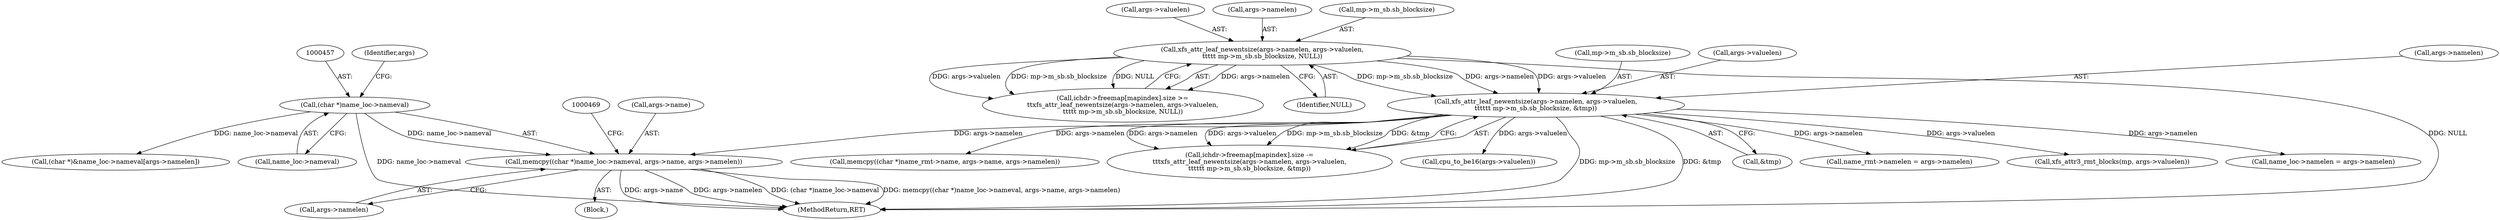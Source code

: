 digraph "0_linux_8275cdd0e7ac550dcce2b3ef6d2fb3b808c1ae59_2@API" {
"1000455" [label="(Call,memcpy((char *)name_loc->nameval, args->name, args->namelen))"];
"1000456" [label="(Call,(char *)name_loc->nameval)"];
"1000284" [label="(Call,xfs_attr_leaf_newentsize(args->namelen, args->valuelen,\n\t\t\t\t\t\t mp->m_sb.sb_blocksize, &tmp))"];
"1000240" [label="(Call,xfs_attr_leaf_newentsize(args->namelen, args->valuelen,\n\t\t\t\t\t mp->m_sb.sb_blocksize, NULL))"];
"1000296" [label="(Call,&tmp)"];
"1000461" [label="(Call,args->name)"];
"1000284" [label="(Call,xfs_attr_leaf_newentsize(args->namelen, args->valuelen,\n\t\t\t\t\t\t mp->m_sb.sb_blocksize, &tmp))"];
"1000494" [label="(Call,name_rmt->namelen = args->namelen)"];
"1000244" [label="(Call,args->valuelen)"];
"1000537" [label="(Call,xfs_attr3_rmt_blocks(mp, args->valuelen))"];
"1000291" [label="(Call,mp->m_sb.sb_blocksize)"];
"1000468" [label="(Call,(char *)&name_loc->nameval[args->namelen])"];
"1000462" [label="(Identifier,args)"];
"1000456" [label="(Call,(char *)name_loc->nameval)"];
"1000241" [label="(Call,args->namelen)"];
"1000464" [label="(Call,args->namelen)"];
"1000240" [label="(Call,xfs_attr_leaf_newentsize(args->namelen, args->valuelen,\n\t\t\t\t\t mp->m_sb.sb_blocksize, NULL))"];
"1000440" [label="(Call,name_loc->namelen = args->namelen)"];
"1000252" [label="(Identifier,NULL)"];
"1000288" [label="(Call,args->valuelen)"];
"1000501" [label="(Call,memcpy((char *)name_rmt->name, args->name, args->namelen))"];
"1000455" [label="(Call,memcpy((char *)name_loc->nameval, args->name, args->namelen))"];
"1000276" [label="(Call,ichdr->freemap[mapindex].size -=\n\t\t\txfs_attr_leaf_newentsize(args->namelen, args->valuelen,\n\t\t\t\t\t\t mp->m_sb.sb_blocksize, &tmp))"];
"1000451" [label="(Call,cpu_to_be16(args->valuelen))"];
"1000662" [label="(MethodReturn,RET)"];
"1000458" [label="(Call,name_loc->nameval)"];
"1000432" [label="(Block,)"];
"1000285" [label="(Call,args->namelen)"];
"1000247" [label="(Call,mp->m_sb.sb_blocksize)"];
"1000232" [label="(Call,ichdr->freemap[mapindex].size >=\n\t\txfs_attr_leaf_newentsize(args->namelen, args->valuelen,\n\t\t\t\t\t mp->m_sb.sb_blocksize, NULL))"];
"1000455" -> "1000432"  [label="AST: "];
"1000455" -> "1000464"  [label="CFG: "];
"1000456" -> "1000455"  [label="AST: "];
"1000461" -> "1000455"  [label="AST: "];
"1000464" -> "1000455"  [label="AST: "];
"1000469" -> "1000455"  [label="CFG: "];
"1000455" -> "1000662"  [label="DDG: memcpy((char *)name_loc->nameval, args->name, args->namelen)"];
"1000455" -> "1000662"  [label="DDG: args->name"];
"1000455" -> "1000662"  [label="DDG: args->namelen"];
"1000455" -> "1000662"  [label="DDG: (char *)name_loc->nameval"];
"1000456" -> "1000455"  [label="DDG: name_loc->nameval"];
"1000284" -> "1000455"  [label="DDG: args->namelen"];
"1000456" -> "1000458"  [label="CFG: "];
"1000457" -> "1000456"  [label="AST: "];
"1000458" -> "1000456"  [label="AST: "];
"1000462" -> "1000456"  [label="CFG: "];
"1000456" -> "1000662"  [label="DDG: name_loc->nameval"];
"1000456" -> "1000468"  [label="DDG: name_loc->nameval"];
"1000284" -> "1000276"  [label="AST: "];
"1000284" -> "1000296"  [label="CFG: "];
"1000285" -> "1000284"  [label="AST: "];
"1000288" -> "1000284"  [label="AST: "];
"1000291" -> "1000284"  [label="AST: "];
"1000296" -> "1000284"  [label="AST: "];
"1000276" -> "1000284"  [label="CFG: "];
"1000284" -> "1000662"  [label="DDG: mp->m_sb.sb_blocksize"];
"1000284" -> "1000662"  [label="DDG: &tmp"];
"1000284" -> "1000276"  [label="DDG: args->namelen"];
"1000284" -> "1000276"  [label="DDG: args->valuelen"];
"1000284" -> "1000276"  [label="DDG: mp->m_sb.sb_blocksize"];
"1000284" -> "1000276"  [label="DDG: &tmp"];
"1000240" -> "1000284"  [label="DDG: args->namelen"];
"1000240" -> "1000284"  [label="DDG: args->valuelen"];
"1000240" -> "1000284"  [label="DDG: mp->m_sb.sb_blocksize"];
"1000284" -> "1000440"  [label="DDG: args->namelen"];
"1000284" -> "1000451"  [label="DDG: args->valuelen"];
"1000284" -> "1000494"  [label="DDG: args->namelen"];
"1000284" -> "1000501"  [label="DDG: args->namelen"];
"1000284" -> "1000537"  [label="DDG: args->valuelen"];
"1000240" -> "1000232"  [label="AST: "];
"1000240" -> "1000252"  [label="CFG: "];
"1000241" -> "1000240"  [label="AST: "];
"1000244" -> "1000240"  [label="AST: "];
"1000247" -> "1000240"  [label="AST: "];
"1000252" -> "1000240"  [label="AST: "];
"1000232" -> "1000240"  [label="CFG: "];
"1000240" -> "1000662"  [label="DDG: NULL"];
"1000240" -> "1000232"  [label="DDG: args->namelen"];
"1000240" -> "1000232"  [label="DDG: args->valuelen"];
"1000240" -> "1000232"  [label="DDG: mp->m_sb.sb_blocksize"];
"1000240" -> "1000232"  [label="DDG: NULL"];
}
